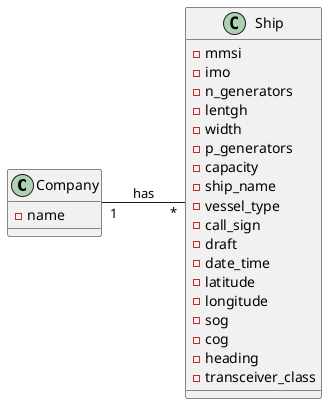 @startuml
left to right direction

class Company{
    -name
}

class Ship {
    -mmsi
    -imo
    -n_generators
    -lentgh
    -width
    -p_generators
    -capacity
    -ship_name
    -vessel_type
    -call_sign
    -draft
    -date_time
    -latitude
    -longitude
    -sog
    -cog
    -heading
    -transceiver_class
}


Company "1" -- "*" Ship : has
@enduml